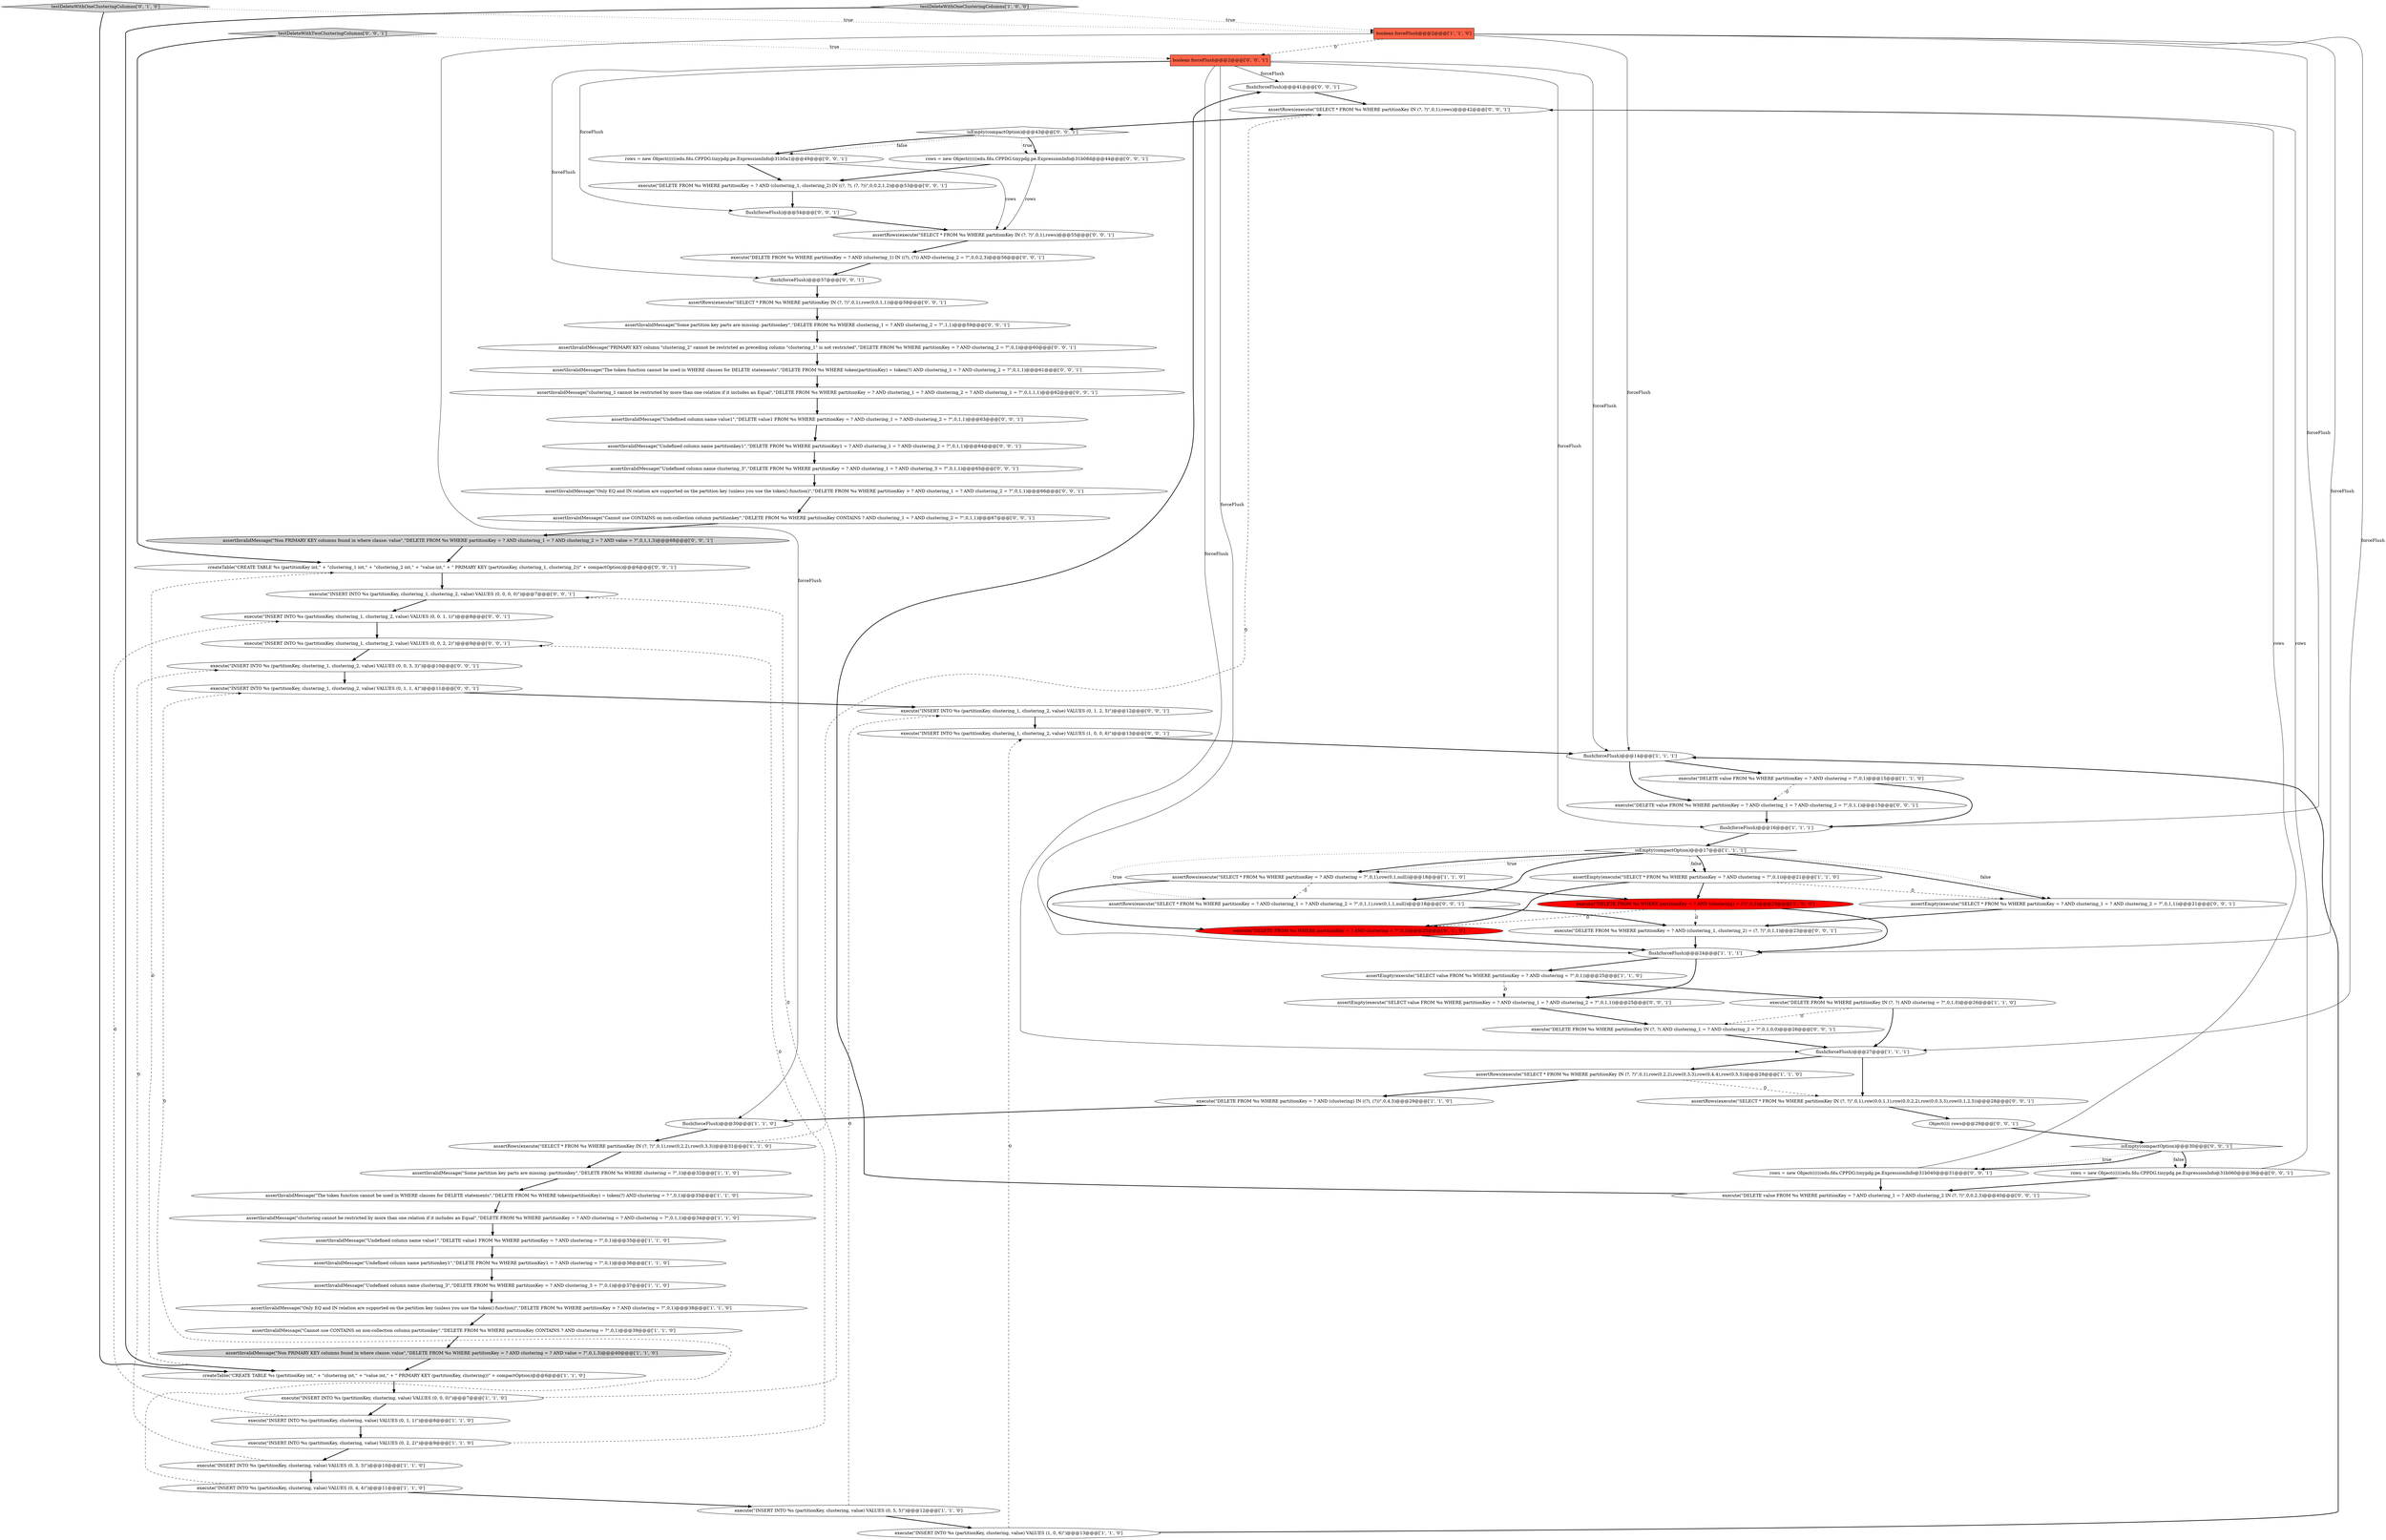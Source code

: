 digraph {
70 [style = filled, label = "flush(forceFlush)@@@41@@@['0', '0', '1']", fillcolor = white, shape = ellipse image = "AAA0AAABBB3BBB"];
8 [style = filled, label = "isEmpty(compactOption)@@@17@@@['1', '1', '1']", fillcolor = white, shape = diamond image = "AAA0AAABBB1BBB"];
9 [style = filled, label = "execute(\"INSERT INTO %s (partitionKey, clustering, value) VALUES (0, 5, 5)\")@@@12@@@['1', '1', '0']", fillcolor = white, shape = ellipse image = "AAA0AAABBB1BBB"];
24 [style = filled, label = "boolean forceFlush@@@2@@@['1', '1', '0']", fillcolor = tomato, shape = box image = "AAA0AAABBB1BBB"];
55 [style = filled, label = "boolean forceFlush@@@2@@@['0', '0', '1']", fillcolor = tomato, shape = box image = "AAA0AAABBB3BBB"];
60 [style = filled, label = "assertRows(execute(\"SELECT * FROM %s WHERE partitionKey = ? AND clustering_1 = ? AND clustering_2 = ?\",0,1,1),row(0,1,1,null))@@@18@@@['0', '0', '1']", fillcolor = white, shape = ellipse image = "AAA0AAABBB3BBB"];
62 [style = filled, label = "execute(\"DELETE FROM %s WHERE partitionKey = ? AND (clustering_1, clustering_2) IN ((?, ?), (?, ?))\",0,0,2,1,2)@@@53@@@['0', '0', '1']", fillcolor = white, shape = ellipse image = "AAA0AAABBB3BBB"];
32 [style = filled, label = "assertInvalidMessage(\"clustering cannot be restricted by more than one relation if it includes an Equal\",\"DELETE FROM %s WHERE partitionKey = ? AND clustering = ? AND clustering = ?\",0,1,1)@@@34@@@['1', '1', '0']", fillcolor = white, shape = ellipse image = "AAA0AAABBB1BBB"];
35 [style = filled, label = "testDeleteWithOneClusteringColumns['0', '1', '0']", fillcolor = lightgray, shape = diamond image = "AAA0AAABBB2BBB"];
7 [style = filled, label = "execute(\"INSERT INTO %s (partitionKey, clustering, value) VALUES (0, 1, 1)\")@@@8@@@['1', '1', '0']", fillcolor = white, shape = ellipse image = "AAA0AAABBB1BBB"];
11 [style = filled, label = "assertRows(execute(\"SELECT * FROM %s WHERE partitionKey = ? AND clustering = ?\",0,1),row(0,1,null))@@@18@@@['1', '1', '0']", fillcolor = white, shape = ellipse image = "AAA0AAABBB1BBB"];
67 [style = filled, label = "assertEmpty(execute(\"SELECT value FROM %s WHERE partitionKey = ? AND clustering_1 = ? AND clustering_2 = ?\",0,1,1))@@@25@@@['0', '0', '1']", fillcolor = white, shape = ellipse image = "AAA0AAABBB3BBB"];
74 [style = filled, label = "rows = new Object((((((edu.fdu.CPPDG.tinypdg.pe.ExpressionInfo@31b060@@@36@@@['0', '0', '1']", fillcolor = white, shape = ellipse image = "AAA0AAABBB3BBB"];
59 [style = filled, label = "execute(\"INSERT INTO %s (partitionKey, clustering_1, clustering_2, value) VALUES (0, 0, 0, 0)\")@@@7@@@['0', '0', '1']", fillcolor = white, shape = ellipse image = "AAA0AAABBB3BBB"];
3 [style = filled, label = "execute(\"DELETE FROM %s WHERE partitionKey = ? AND (clustering) = (?)\",0,1)@@@23@@@['1', '0', '0']", fillcolor = red, shape = ellipse image = "AAA1AAABBB1BBB"];
77 [style = filled, label = "assertInvalidMessage(\"clustering_1 cannot be restricted by more than one relation if it includes an Equal\",\"DELETE FROM %s WHERE partitionKey = ? AND clustering_1 = ? AND clustering_2 = ? AND clustering_1 = ?\",0,1,1,1)@@@62@@@['0', '0', '1']", fillcolor = white, shape = ellipse image = "AAA0AAABBB3BBB"];
49 [style = filled, label = "rows = new Object((((((edu.fdu.CPPDG.tinypdg.pe.ExpressionInfo@31b0a1@@@49@@@['0', '0', '1']", fillcolor = white, shape = ellipse image = "AAA0AAABBB3BBB"];
14 [style = filled, label = "flush(forceFlush)@@@24@@@['1', '1', '1']", fillcolor = white, shape = ellipse image = "AAA0AAABBB1BBB"];
30 [style = filled, label = "flush(forceFlush)@@@27@@@['1', '1', '1']", fillcolor = white, shape = ellipse image = "AAA0AAABBB1BBB"];
53 [style = filled, label = "execute(\"DELETE FROM %s WHERE partitionKey = ? AND (clustering_1) IN ((?), (?)) AND clustering_2 = ?\",0,0,2,3)@@@56@@@['0', '0', '1']", fillcolor = white, shape = ellipse image = "AAA0AAABBB3BBB"];
33 [style = filled, label = "execute(\"DELETE FROM %s WHERE partitionKey IN (?, ?) AND clustering = ?\",0,1,0)@@@26@@@['1', '1', '0']", fillcolor = white, shape = ellipse image = "AAA0AAABBB1BBB"];
57 [style = filled, label = "execute(\"DELETE FROM %s WHERE partitionKey IN (?, ?) AND clustering_1 = ? AND clustering_2 = ?\",0,1,0,0)@@@26@@@['0', '0', '1']", fillcolor = white, shape = ellipse image = "AAA0AAABBB3BBB"];
64 [style = filled, label = "execute(\"INSERT INTO %s (partitionKey, clustering_1, clustering_2, value) VALUES (0, 0, 1, 1)\")@@@8@@@['0', '0', '1']", fillcolor = white, shape = ellipse image = "AAA0AAABBB3BBB"];
25 [style = filled, label = "testDeleteWithOneClusteringColumns['1', '0', '0']", fillcolor = lightgray, shape = diamond image = "AAA0AAABBB1BBB"];
65 [style = filled, label = "Object(((( rows@@@29@@@['0', '0', '1']", fillcolor = white, shape = ellipse image = "AAA0AAABBB3BBB"];
68 [style = filled, label = "execute(\"INSERT INTO %s (partitionKey, clustering_1, clustering_2, value) VALUES (0, 1, 2, 5)\")@@@12@@@['0', '0', '1']", fillcolor = white, shape = ellipse image = "AAA0AAABBB3BBB"];
17 [style = filled, label = "assertInvalidMessage(\"Undefined column name clustering_3\",\"DELETE FROM %s WHERE partitionKey = ? AND clustering_3 = ?\",0,1)@@@37@@@['1', '1', '0']", fillcolor = white, shape = ellipse image = "AAA0AAABBB1BBB"];
29 [style = filled, label = "assertEmpty(execute(\"SELECT value FROM %s WHERE partitionKey = ? AND clustering = ?\",0,1))@@@25@@@['1', '1', '0']", fillcolor = white, shape = ellipse image = "AAA0AAABBB1BBB"];
18 [style = filled, label = "createTable(\"CREATE TABLE %s (partitionKey int,\" + \"clustering int,\" + \"value int,\" + \" PRIMARY KEY (partitionKey, clustering))\" + compactOption)@@@6@@@['1', '1', '0']", fillcolor = white, shape = ellipse image = "AAA0AAABBB1BBB"];
19 [style = filled, label = "execute(\"DELETE FROM %s WHERE partitionKey = ? AND (clustering) IN ((?), (?))\",0,4,5)@@@29@@@['1', '1', '0']", fillcolor = white, shape = ellipse image = "AAA0AAABBB1BBB"];
48 [style = filled, label = "isEmpty(compactOption)@@@43@@@['0', '0', '1']", fillcolor = white, shape = diamond image = "AAA0AAABBB3BBB"];
76 [style = filled, label = "rows = new Object((((((edu.fdu.CPPDG.tinypdg.pe.ExpressionInfo@31b08d@@@44@@@['0', '0', '1']", fillcolor = white, shape = ellipse image = "AAA0AAABBB3BBB"];
1 [style = filled, label = "execute(\"INSERT INTO %s (partitionKey, clustering, value) VALUES (0, 3, 3)\")@@@10@@@['1', '1', '0']", fillcolor = white, shape = ellipse image = "AAA0AAABBB1BBB"];
44 [style = filled, label = "createTable(\"CREATE TABLE %s (partitionKey int,\" + \"clustering_1 int,\" + \"clustering_2 int,\" + \"value int,\" + \" PRIMARY KEY (partitionKey, clustering_1, clustering_2))\" + compactOption)@@@6@@@['0', '0', '1']", fillcolor = white, shape = ellipse image = "AAA0AAABBB3BBB"];
50 [style = filled, label = "assertInvalidMessage(\"Non PRIMARY KEY columns found in where clause: value\",\"DELETE FROM %s WHERE partitionKey = ? AND clustering_1 = ? AND clustering_2 = ? AND value = ?\",0,1,1,3)@@@68@@@['0', '0', '1']", fillcolor = lightgray, shape = ellipse image = "AAA0AAABBB3BBB"];
0 [style = filled, label = "assertInvalidMessage(\"Undefined column name partitionkey1\",\"DELETE FROM %s WHERE partitionKey1 = ? AND clustering = ?\",0,1)@@@36@@@['1', '1', '0']", fillcolor = white, shape = ellipse image = "AAA0AAABBB1BBB"];
43 [style = filled, label = "assertRows(execute(\"SELECT * FROM %s WHERE partitionKey IN (?, ?)\",0,1),rows)@@@42@@@['0', '0', '1']", fillcolor = white, shape = ellipse image = "AAA0AAABBB3BBB"];
40 [style = filled, label = "assertInvalidMessage(\"Cannot use CONTAINS on non-collection column partitionkey\",\"DELETE FROM %s WHERE partitionKey CONTAINS ? AND clustering_1 = ? AND clustering_2 = ?\",0,1,1)@@@67@@@['0', '0', '1']", fillcolor = white, shape = ellipse image = "AAA0AAABBB3BBB"];
26 [style = filled, label = "assertEmpty(execute(\"SELECT * FROM %s WHERE partitionKey = ? AND clustering = ?\",0,1))@@@21@@@['1', '1', '0']", fillcolor = white, shape = ellipse image = "AAA0AAABBB1BBB"];
38 [style = filled, label = "assertInvalidMessage(\"Undefined column name partitionkey1\",\"DELETE FROM %s WHERE partitionKey1 = ? AND clustering_1 = ? AND clustering_2 = ?\",0,1,1)@@@64@@@['0', '0', '1']", fillcolor = white, shape = ellipse image = "AAA0AAABBB3BBB"];
16 [style = filled, label = "execute(\"INSERT INTO %s (partitionKey, clustering, value) VALUES (0, 4, 4)\")@@@11@@@['1', '1', '0']", fillcolor = white, shape = ellipse image = "AAA0AAABBB1BBB"];
21 [style = filled, label = "assertInvalidMessage(\"Only EQ and IN relation are supported on the partition key (unless you use the token() function)\",\"DELETE FROM %s WHERE partitionKey > ? AND clustering = ?\",0,1)@@@38@@@['1', '1', '0']", fillcolor = white, shape = ellipse image = "AAA0AAABBB1BBB"];
5 [style = filled, label = "execute(\"DELETE value FROM %s WHERE partitionKey = ? AND clustering = ?\",0,1)@@@15@@@['1', '1', '0']", fillcolor = white, shape = ellipse image = "AAA0AAABBB1BBB"];
27 [style = filled, label = "assertRows(execute(\"SELECT * FROM %s WHERE partitionKey IN (?, ?)\",0,1),row(0,2,2),row(0,3,3),row(0,4,4),row(0,5,5))@@@28@@@['1', '1', '0']", fillcolor = white, shape = ellipse image = "AAA0AAABBB1BBB"];
2 [style = filled, label = "execute(\"INSERT INTO %s (partitionKey, clustering, value) VALUES (1, 0, 6)\")@@@13@@@['1', '1', '0']", fillcolor = white, shape = ellipse image = "AAA0AAABBB1BBB"];
22 [style = filled, label = "flush(forceFlush)@@@16@@@['1', '1', '1']", fillcolor = white, shape = ellipse image = "AAA0AAABBB1BBB"];
42 [style = filled, label = "assertRows(execute(\"SELECT * FROM %s WHERE partitionKey IN (?, ?)\",0,1),row(0,0,1,1),row(0,0,2,2),row(0,0,3,3),row(0,1,2,5))@@@28@@@['0', '0', '1']", fillcolor = white, shape = ellipse image = "AAA0AAABBB3BBB"];
58 [style = filled, label = "assertInvalidMessage(\"The token function cannot be used in WHERE clauses for DELETE statements\",\"DELETE FROM %s WHERE token(partitionKey) = token(?) AND clustering_1 = ? AND clustering_2 = ?\",0,1,1)@@@61@@@['0', '0', '1']", fillcolor = white, shape = ellipse image = "AAA0AAABBB3BBB"];
73 [style = filled, label = "execute(\"INSERT INTO %s (partitionKey, clustering_1, clustering_2, value) VALUES (0, 1, 1, 4)\")@@@11@@@['0', '0', '1']", fillcolor = white, shape = ellipse image = "AAA0AAABBB3BBB"];
23 [style = filled, label = "assertInvalidMessage(\"Cannot use CONTAINS on non-collection column partitionkey\",\"DELETE FROM %s WHERE partitionKey CONTAINS ? AND clustering = ?\",0,1)@@@39@@@['1', '1', '0']", fillcolor = white, shape = ellipse image = "AAA0AAABBB1BBB"];
37 [style = filled, label = "assertInvalidMessage(\"PRIMARY KEY column \"clustering_2\" cannot be restricted as preceding column \"clustering_1\" is not restricted\",\"DELETE FROM %s WHERE partitionKey = ? AND clustering_2 = ?\",0,1)@@@60@@@['0', '0', '1']", fillcolor = white, shape = ellipse image = "AAA0AAABBB3BBB"];
69 [style = filled, label = "rows = new Object((((((edu.fdu.CPPDG.tinypdg.pe.ExpressionInfo@31b040@@@31@@@['0', '0', '1']", fillcolor = white, shape = ellipse image = "AAA0AAABBB3BBB"];
31 [style = filled, label = "execute(\"INSERT INTO %s (partitionKey, clustering, value) VALUES (0, 2, 2)\")@@@9@@@['1', '1', '0']", fillcolor = white, shape = ellipse image = "AAA0AAABBB1BBB"];
36 [style = filled, label = "testDeleteWithTwoClusteringColumns['0', '0', '1']", fillcolor = lightgray, shape = diamond image = "AAA0AAABBB3BBB"];
71 [style = filled, label = "isEmpty(compactOption)@@@30@@@['0', '0', '1']", fillcolor = white, shape = diamond image = "AAA0AAABBB3BBB"];
6 [style = filled, label = "assertInvalidMessage(\"Some partition key parts are missing: partitionkey\",\"DELETE FROM %s WHERE clustering = ?\",1)@@@32@@@['1', '1', '0']", fillcolor = white, shape = ellipse image = "AAA0AAABBB1BBB"];
52 [style = filled, label = "assertInvalidMessage(\"Undefined column name value1\",\"DELETE value1 FROM %s WHERE partitionKey = ? AND clustering_1 = ? AND clustering_2 = ?\",0,1,1)@@@63@@@['0', '0', '1']", fillcolor = white, shape = ellipse image = "AAA0AAABBB3BBB"];
56 [style = filled, label = "assertInvalidMessage(\"Only EQ and IN relation are supported on the partition key (unless you use the token() function)\",\"DELETE FROM %s WHERE partitionKey > ? AND clustering_1 = ? AND clustering_2 = ?\",0,1,1)@@@66@@@['0', '0', '1']", fillcolor = white, shape = ellipse image = "AAA0AAABBB3BBB"];
61 [style = filled, label = "execute(\"DELETE value FROM %s WHERE partitionKey = ? AND clustering_1 = ? AND clustering_2 = ?\",0,1,1)@@@15@@@['0', '0', '1']", fillcolor = white, shape = ellipse image = "AAA0AAABBB3BBB"];
75 [style = filled, label = "flush(forceFlush)@@@54@@@['0', '0', '1']", fillcolor = white, shape = ellipse image = "AAA0AAABBB3BBB"];
15 [style = filled, label = "execute(\"INSERT INTO %s (partitionKey, clustering, value) VALUES (0, 0, 0)\")@@@7@@@['1', '1', '0']", fillcolor = white, shape = ellipse image = "AAA0AAABBB1BBB"];
13 [style = filled, label = "flush(forceFlush)@@@30@@@['1', '1', '0']", fillcolor = white, shape = ellipse image = "AAA0AAABBB1BBB"];
46 [style = filled, label = "execute(\"INSERT INTO %s (partitionKey, clustering_1, clustering_2, value) VALUES (0, 0, 3, 3)\")@@@10@@@['0', '0', '1']", fillcolor = white, shape = ellipse image = "AAA0AAABBB3BBB"];
51 [style = filled, label = "assertInvalidMessage(\"Some partition key parts are missing: partitionkey\",\"DELETE FROM %s WHERE clustering_1 = ? AND clustering_2 = ?\",1,1)@@@59@@@['0', '0', '1']", fillcolor = white, shape = ellipse image = "AAA0AAABBB3BBB"];
12 [style = filled, label = "flush(forceFlush)@@@14@@@['1', '1', '1']", fillcolor = white, shape = ellipse image = "AAA0AAABBB1BBB"];
63 [style = filled, label = "execute(\"INSERT INTO %s (partitionKey, clustering_1, clustering_2, value) VALUES (0, 0, 2, 2)\")@@@9@@@['0', '0', '1']", fillcolor = white, shape = ellipse image = "AAA0AAABBB3BBB"];
4 [style = filled, label = "assertInvalidMessage(\"Undefined column name value1\",\"DELETE value1 FROM %s WHERE partitionKey = ? AND clustering = ?\",0,1)@@@35@@@['1', '1', '0']", fillcolor = white, shape = ellipse image = "AAA0AAABBB1BBB"];
47 [style = filled, label = "execute(\"DELETE FROM %s WHERE partitionKey = ? AND (clustering_1, clustering_2) = (?, ?)\",0,1,1)@@@23@@@['0', '0', '1']", fillcolor = white, shape = ellipse image = "AAA0AAABBB3BBB"];
78 [style = filled, label = "assertEmpty(execute(\"SELECT * FROM %s WHERE partitionKey = ? AND clustering_1 = ? AND clustering_2 = ?\",0,1,1))@@@21@@@['0', '0', '1']", fillcolor = white, shape = ellipse image = "AAA0AAABBB3BBB"];
41 [style = filled, label = "execute(\"DELETE value FROM %s WHERE partitionKey = ? AND clustering_1 = ? AND clustering_2 IN (?, ?)\",0,0,2,3)@@@40@@@['0', '0', '1']", fillcolor = white, shape = ellipse image = "AAA0AAABBB3BBB"];
28 [style = filled, label = "assertRows(execute(\"SELECT * FROM %s WHERE partitionKey IN (?, ?)\",0,1),row(0,2,2),row(0,3,3))@@@31@@@['1', '1', '0']", fillcolor = white, shape = ellipse image = "AAA0AAABBB1BBB"];
54 [style = filled, label = "assertRows(execute(\"SELECT * FROM %s WHERE partitionKey IN (?, ?)\",0,1),rows)@@@55@@@['0', '0', '1']", fillcolor = white, shape = ellipse image = "AAA0AAABBB3BBB"];
66 [style = filled, label = "flush(forceFlush)@@@57@@@['0', '0', '1']", fillcolor = white, shape = ellipse image = "AAA0AAABBB3BBB"];
72 [style = filled, label = "assertInvalidMessage(\"Undefined column name clustering_3\",\"DELETE FROM %s WHERE partitionKey = ? AND clustering_1 = ? AND clustering_3 = ?\",0,1,1)@@@65@@@['0', '0', '1']", fillcolor = white, shape = ellipse image = "AAA0AAABBB3BBB"];
10 [style = filled, label = "assertInvalidMessage(\"Non PRIMARY KEY columns found in where clause: value\",\"DELETE FROM %s WHERE partitionKey = ? AND clustering = ? AND value = ?\",0,1,3)@@@40@@@['1', '1', '0']", fillcolor = lightgray, shape = ellipse image = "AAA0AAABBB1BBB"];
34 [style = filled, label = "execute(\"DELETE FROM %s WHERE partitionKey = ? AND clustering = ?\",0,1)@@@23@@@['0', '1', '0']", fillcolor = red, shape = ellipse image = "AAA1AAABBB2BBB"];
39 [style = filled, label = "assertRows(execute(\"SELECT * FROM %s WHERE partitionKey IN (?, ?)\",0,1),row(0,0,1,1))@@@58@@@['0', '0', '1']", fillcolor = white, shape = ellipse image = "AAA0AAABBB3BBB"];
20 [style = filled, label = "assertInvalidMessage(\"The token function cannot be used in WHERE clauses for DELETE statements\",\"DELETE FROM %s WHERE token(partitionKey) = token(?) AND clustering = ? \",0,1)@@@33@@@['1', '1', '0']", fillcolor = white, shape = ellipse image = "AAA0AAABBB1BBB"];
45 [style = filled, label = "execute(\"INSERT INTO %s (partitionKey, clustering_1, clustering_2, value) VALUES (1, 0, 0, 6)\")@@@13@@@['0', '0', '1']", fillcolor = white, shape = ellipse image = "AAA0AAABBB3BBB"];
28->6 [style = bold, label=""];
76->62 [style = bold, label=""];
12->5 [style = bold, label=""];
31->63 [style = dashed, label="0"];
50->44 [style = bold, label=""];
26->34 [style = bold, label=""];
7->31 [style = bold, label=""];
31->1 [style = bold, label=""];
48->76 [style = dotted, label="true"];
24->22 [style = solid, label="forceFlush"];
14->67 [style = bold, label=""];
38->72 [style = bold, label=""];
22->8 [style = bold, label=""];
70->43 [style = bold, label=""];
61->22 [style = bold, label=""];
60->47 [style = bold, label=""];
39->51 [style = bold, label=""];
71->74 [style = bold, label=""];
15->59 [style = dashed, label="0"];
76->54 [style = solid, label="rows"];
67->57 [style = bold, label=""];
54->53 [style = bold, label=""];
27->19 [style = bold, label=""];
32->4 [style = bold, label=""];
8->11 [style = bold, label=""];
17->21 [style = bold, label=""];
16->9 [style = bold, label=""];
59->64 [style = bold, label=""];
40->50 [style = bold, label=""];
48->49 [style = bold, label=""];
35->18 [style = bold, label=""];
74->41 [style = bold, label=""];
36->44 [style = bold, label=""];
9->2 [style = bold, label=""];
37->58 [style = bold, label=""];
0->17 [style = bold, label=""];
30->42 [style = bold, label=""];
30->27 [style = bold, label=""];
18->15 [style = bold, label=""];
55->75 [style = solid, label="forceFlush"];
49->54 [style = solid, label="rows"];
7->64 [style = dashed, label="0"];
29->67 [style = dashed, label="0"];
55->12 [style = solid, label="forceFlush"];
49->62 [style = bold, label=""];
24->55 [style = dashed, label="0"];
4->0 [style = bold, label=""];
3->34 [style = dashed, label="0"];
36->55 [style = dotted, label="true"];
71->74 [style = dotted, label="false"];
19->13 [style = bold, label=""];
28->43 [style = dashed, label="0"];
1->16 [style = bold, label=""];
1->46 [style = dashed, label="0"];
24->12 [style = solid, label="forceFlush"];
57->30 [style = bold, label=""];
68->45 [style = bold, label=""];
33->30 [style = bold, label=""];
23->10 [style = bold, label=""];
34->14 [style = bold, label=""];
56->40 [style = bold, label=""];
5->22 [style = bold, label=""];
41->70 [style = bold, label=""];
21->23 [style = bold, label=""];
10->18 [style = bold, label=""];
55->70 [style = solid, label="forceFlush"];
5->61 [style = dashed, label="0"];
33->57 [style = dashed, label="0"];
9->68 [style = dashed, label="0"];
8->26 [style = dotted, label="false"];
62->75 [style = bold, label=""];
26->3 [style = bold, label=""];
66->39 [style = bold, label=""];
25->18 [style = bold, label=""];
74->43 [style = solid, label="rows"];
11->60 [style = dashed, label="0"];
48->76 [style = bold, label=""];
25->24 [style = dotted, label="true"];
42->65 [style = bold, label=""];
65->71 [style = bold, label=""];
16->73 [style = dashed, label="0"];
27->42 [style = dashed, label="0"];
6->20 [style = bold, label=""];
69->43 [style = solid, label="rows"];
69->41 [style = bold, label=""];
71->69 [style = dotted, label="true"];
48->49 [style = dotted, label="false"];
18->44 [style = dashed, label="0"];
51->37 [style = bold, label=""];
63->46 [style = bold, label=""];
72->56 [style = bold, label=""];
11->3 [style = bold, label=""];
2->45 [style = dashed, label="0"];
8->78 [style = bold, label=""];
14->29 [style = bold, label=""];
8->11 [style = dotted, label="true"];
24->14 [style = solid, label="forceFlush"];
75->54 [style = bold, label=""];
46->73 [style = bold, label=""];
55->66 [style = solid, label="forceFlush"];
55->30 [style = solid, label="forceFlush"];
58->77 [style = bold, label=""];
15->7 [style = bold, label=""];
35->24 [style = dotted, label="true"];
43->48 [style = bold, label=""];
3->14 [style = bold, label=""];
55->14 [style = solid, label="forceFlush"];
64->63 [style = bold, label=""];
8->60 [style = bold, label=""];
20->32 [style = bold, label=""];
52->38 [style = bold, label=""];
8->60 [style = dotted, label="true"];
8->78 [style = dotted, label="false"];
24->30 [style = solid, label="forceFlush"];
2->12 [style = bold, label=""];
71->69 [style = bold, label=""];
45->12 [style = bold, label=""];
12->61 [style = bold, label=""];
26->78 [style = dashed, label="0"];
78->47 [style = bold, label=""];
29->33 [style = bold, label=""];
11->34 [style = bold, label=""];
55->22 [style = solid, label="forceFlush"];
53->66 [style = bold, label=""];
77->52 [style = bold, label=""];
73->68 [style = bold, label=""];
24->13 [style = solid, label="forceFlush"];
47->14 [style = bold, label=""];
13->28 [style = bold, label=""];
44->59 [style = bold, label=""];
8->26 [style = bold, label=""];
3->47 [style = dashed, label="0"];
}
